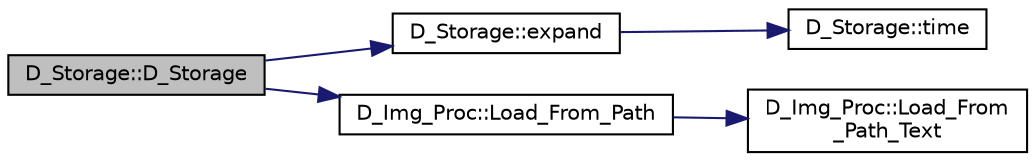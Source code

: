 digraph "D_Storage::D_Storage"
{
 // LATEX_PDF_SIZE
  edge [fontname="Helvetica",fontsize="10",labelfontname="Helvetica",labelfontsize="10"];
  node [fontname="Helvetica",fontsize="10",shape=record];
  rankdir="LR";
  Node1 [label="D_Storage::D_Storage",height=0.2,width=0.4,color="black", fillcolor="grey75", style="filled", fontcolor="black",tooltip=" "];
  Node1 -> Node2 [color="midnightblue",fontsize="10",style="solid",fontname="Helvetica"];
  Node2 [label="D_Storage::expand",height=0.2,width=0.4,color="black", fillcolor="white", style="filled",URL="$class_d___storage.html#a1b98245ab2e94b1e90ffecca5f80f66e",tooltip=" "];
  Node2 -> Node3 [color="midnightblue",fontsize="10",style="solid",fontname="Helvetica"];
  Node3 [label="D_Storage::time",height=0.2,width=0.4,color="black", fillcolor="white", style="filled",URL="$class_d___storage.html#a27a5352bdb19f7887f0b1a46c6d3299d",tooltip=" "];
  Node1 -> Node4 [color="midnightblue",fontsize="10",style="solid",fontname="Helvetica"];
  Node4 [label="D_Img_Proc::Load_From_Path",height=0.2,width=0.4,color="black", fillcolor="white", style="filled",URL="$class_d___img___proc.html#aba1fa9fcb97e91bfcfcda7f0580075d3",tooltip=" "];
  Node4 -> Node5 [color="midnightblue",fontsize="10",style="solid",fontname="Helvetica"];
  Node5 [label="D_Img_Proc::Load_From\l_Path_Text",height=0.2,width=0.4,color="black", fillcolor="white", style="filled",URL="$class_d___img___proc.html#aa06604fb0e60acc00b34d089425dea62",tooltip=" "];
}
